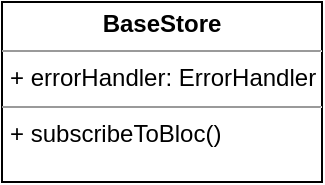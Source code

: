 <mxfile version="15.6.8" type="github">
  <diagram id="DiNQz3guBdlcsRhNaKoG" name="Page-1">
    <mxGraphModel dx="1038" dy="546" grid="1" gridSize="10" guides="1" tooltips="1" connect="1" arrows="1" fold="1" page="1" pageScale="1" pageWidth="827" pageHeight="1169" math="0" shadow="0">
      <root>
        <mxCell id="0" />
        <mxCell id="1" parent="0" />
        <mxCell id="vjsPmOLnRb1Xu-i1G46q-1" value="&lt;p style=&quot;margin: 0px ; margin-top: 4px ; text-align: center&quot;&gt;&lt;b&gt;BaseStore&lt;/b&gt;&lt;/p&gt;&lt;hr size=&quot;1&quot;&gt;&lt;p style=&quot;margin: 0px ; margin-left: 4px&quot;&gt;+ errorHandler: ErrorHandler&lt;/p&gt;&lt;hr size=&quot;1&quot;&gt;&lt;p style=&quot;margin: 0px ; margin-left: 4px&quot;&gt;+ subscribeToBloc()&lt;br&gt;&lt;/p&gt;" style="verticalAlign=top;align=left;overflow=fill;fontSize=12;fontFamily=Helvetica;html=1;" vertex="1" parent="1">
          <mxGeometry x="200" y="200" width="160" height="90" as="geometry" />
        </mxCell>
      </root>
    </mxGraphModel>
  </diagram>
</mxfile>
